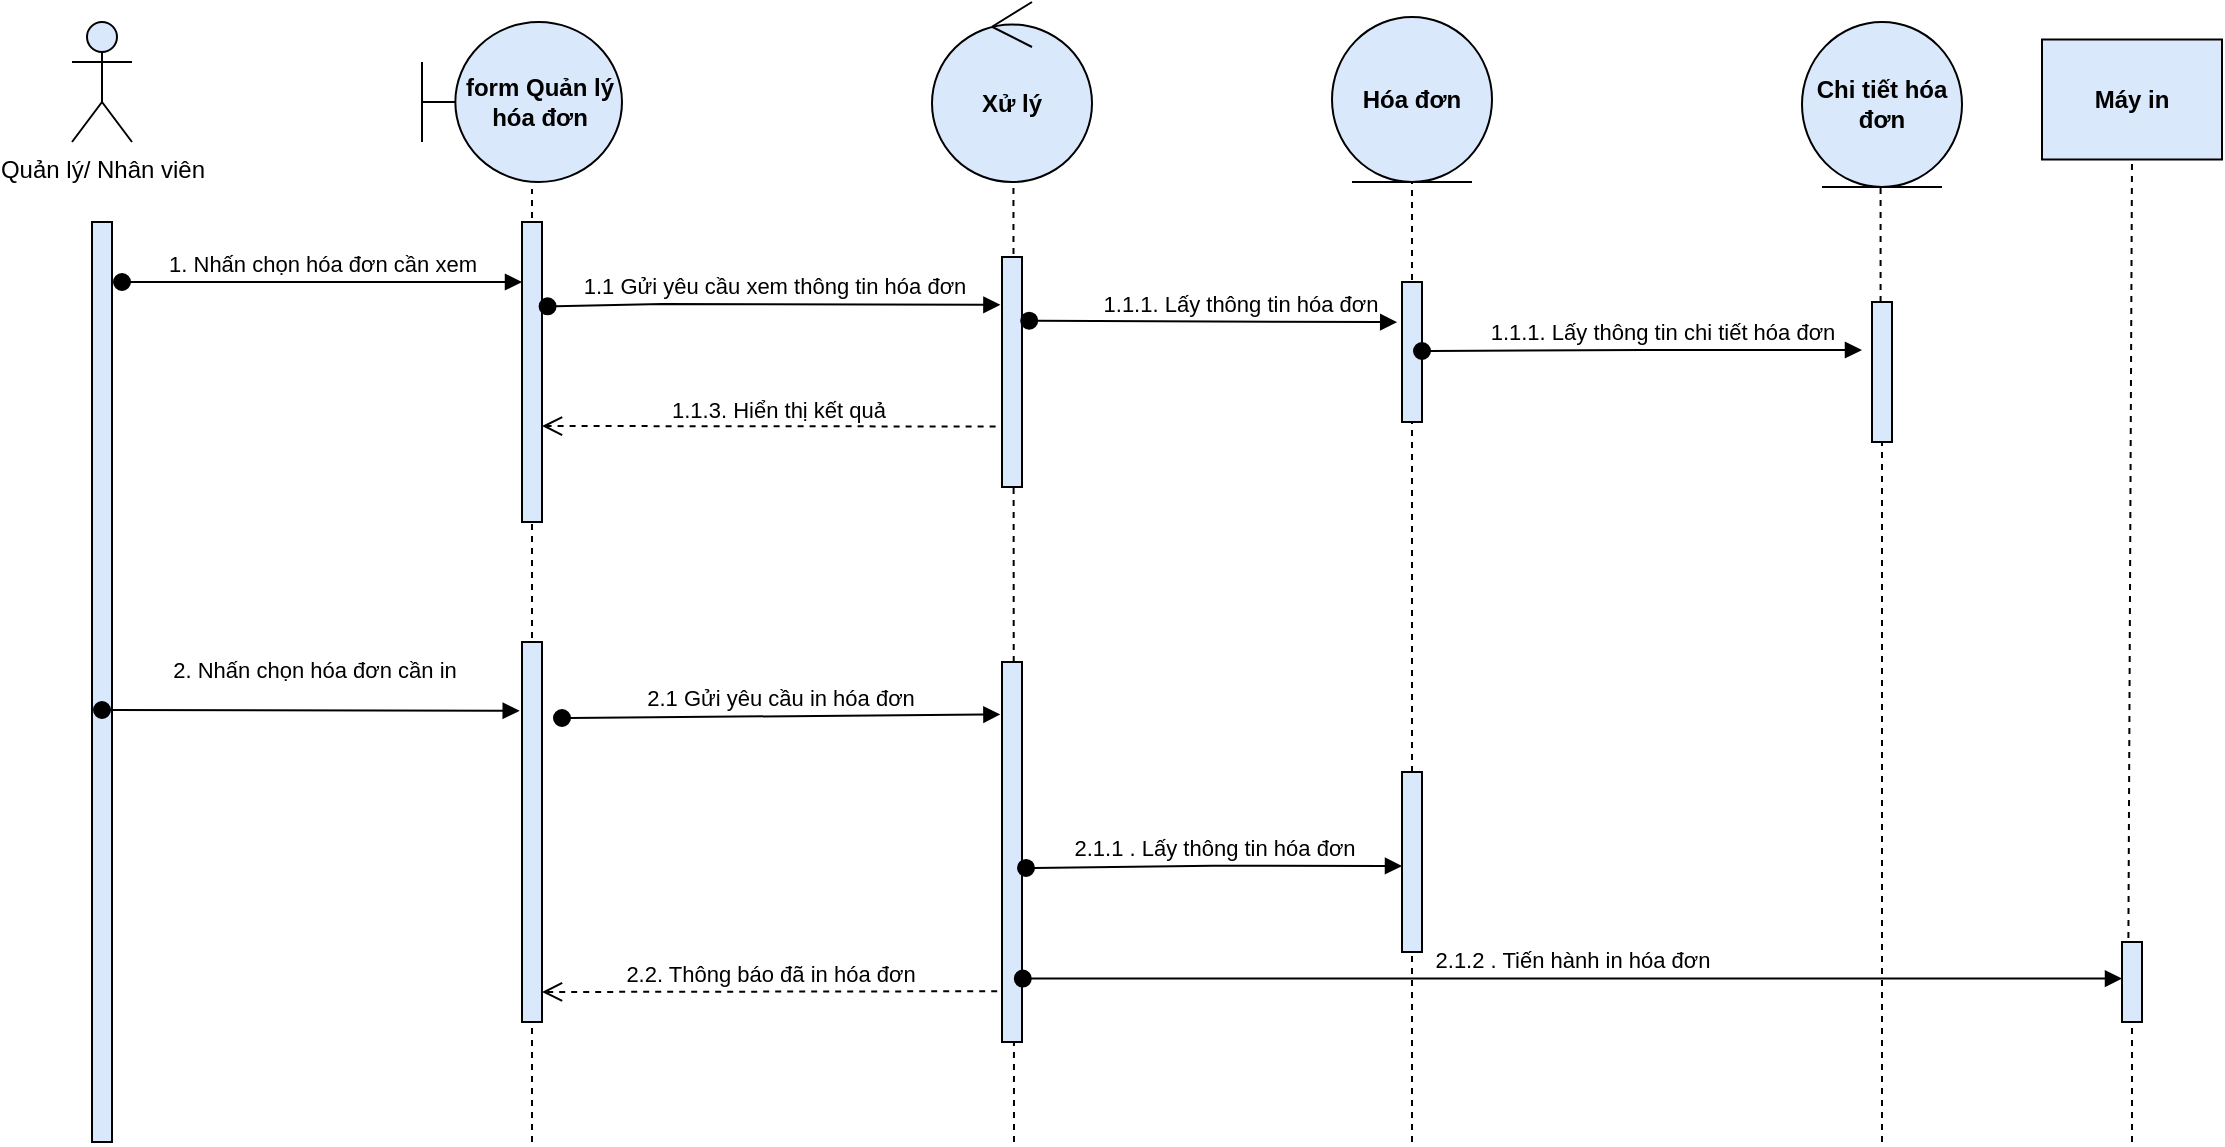 <mxfile version="15.8.6" type="google"><diagram id="tD-RyI0-vy4-Hu1QnFfr" name="Page-1"><mxGraphModel dx="570" dy="331" grid="1" gridSize="10" guides="1" tooltips="1" connect="1" arrows="1" fold="1" page="1" pageScale="1" pageWidth="850" pageHeight="1100" math="0" shadow="0"><root><mxCell id="0"/><mxCell id="1" parent="0"/><mxCell id="dsYQEjOA3zsfv6s8XOpf-2" value="" style="endArrow=none;dashed=1;html=1;rounded=0;entryX=0.5;entryY=1;entryDx=0;entryDy=0;startArrow=none;fillColor=#dae8fc;strokeColor=#000000;" parent="1" source="dsYQEjOA3zsfv6s8XOpf-22" target="dsYQEjOA3zsfv6s8XOpf-9" edge="1"><mxGeometry width="50" height="50" relative="1" as="geometry"><mxPoint x="775" y="970" as="sourcePoint"/><mxPoint x="775.56" y="261.88" as="targetPoint"/></mxGeometry></mxCell><mxCell id="dsYQEjOA3zsfv6s8XOpf-3" value="" style="endArrow=none;dashed=1;html=1;rounded=0;entryX=0.509;entryY=0.998;entryDx=0;entryDy=0;entryPerimeter=0;fillColor=#dae8fc;strokeColor=#000000;" parent="1" target="dsYQEjOA3zsfv6s8XOpf-8" edge="1"><mxGeometry width="50" height="50" relative="1" as="geometry"><mxPoint x="576" y="720" as="sourcePoint"/><mxPoint x="574.5" y="277.5" as="targetPoint"/></mxGeometry></mxCell><mxCell id="dsYQEjOA3zsfv6s8XOpf-4" value="" style="endArrow=none;dashed=1;html=1;rounded=0;entryX=0.55;entryY=1.043;entryDx=0;entryDy=0;entryPerimeter=0;fillColor=#dae8fc;strokeColor=#000000;startArrow=none;" parent="1" target="dsYQEjOA3zsfv6s8XOpf-7" edge="1"><mxGeometry width="50" height="50" relative="1" as="geometry"><mxPoint x="335" y="720" as="sourcePoint"/><mxPoint x="450" y="320" as="targetPoint"/></mxGeometry></mxCell><mxCell id="dsYQEjOA3zsfv6s8XOpf-5" value="" style="html=1;points=[];perimeter=orthogonalPerimeter;fillColor=#dae8fc;strokeColor=#000000;" parent="1" vertex="1"><mxGeometry x="330" y="260" width="10" height="150" as="geometry"/></mxCell><mxCell id="dsYQEjOA3zsfv6s8XOpf-6" value="Quản lý/ Nhân viên" style="shape=umlActor;verticalLabelPosition=bottom;verticalAlign=top;html=1;fillColor=#dae8fc;strokeColor=#000000;" parent="1" vertex="1"><mxGeometry x="105" y="160" width="30" height="60" as="geometry"/></mxCell><mxCell id="dsYQEjOA3zsfv6s8XOpf-7" value="&lt;b&gt;form Quản lý hóa đơn&lt;/b&gt;" style="shape=umlBoundary;whiteSpace=wrap;html=1;fillColor=#dae8fc;strokeColor=#000000;" parent="1" vertex="1"><mxGeometry x="280" y="160" width="100" height="80" as="geometry"/></mxCell><mxCell id="dsYQEjOA3zsfv6s8XOpf-8" value="&lt;b&gt;Xử lý&lt;/b&gt;" style="ellipse;shape=umlControl;whiteSpace=wrap;html=1;fillColor=#dae8fc;strokeColor=#000000;" parent="1" vertex="1"><mxGeometry x="535" y="150" width="80" height="90" as="geometry"/></mxCell><mxCell id="dsYQEjOA3zsfv6s8XOpf-9" value="&lt;b&gt;Hóa đơn&lt;/b&gt;" style="ellipse;shape=umlEntity;whiteSpace=wrap;html=1;fillColor=#dae8fc;strokeColor=#000000;" parent="1" vertex="1"><mxGeometry x="735" y="157.5" width="80" height="82.5" as="geometry"/></mxCell><mxCell id="dsYQEjOA3zsfv6s8XOpf-10" value="" style="html=1;points=[];perimeter=orthogonalPerimeter;fillColor=#dae8fc;strokeColor=#000000;" parent="1" vertex="1"><mxGeometry x="115" y="260" width="10" height="460" as="geometry"/></mxCell><mxCell id="dsYQEjOA3zsfv6s8XOpf-11" value="" style="html=1;points=[];perimeter=orthogonalPerimeter;fillColor=#dae8fc;strokeColor=#000000;" parent="1" vertex="1"><mxGeometry x="570" y="277.5" width="10" height="115" as="geometry"/></mxCell><mxCell id="dsYQEjOA3zsfv6s8XOpf-12" value="1. Nhấn chọn hóa đơn cần xem" style="html=1;verticalAlign=bottom;startArrow=oval;endArrow=block;startSize=8;rounded=0;fillColor=#dae8fc;strokeColor=#000000;" parent="1" edge="1"><mxGeometry relative="1" as="geometry"><mxPoint x="130" y="290" as="sourcePoint"/><mxPoint x="330" y="290" as="targetPoint"/><Array as="points"/></mxGeometry></mxCell><mxCell id="dsYQEjOA3zsfv6s8XOpf-13" value="1.1 Gửi yêu cầu xem thông tin hóa đơn" style="html=1;verticalAlign=bottom;startArrow=oval;endArrow=block;startSize=8;rounded=0;entryX=-0.08;entryY=0.208;entryDx=0;entryDy=0;entryPerimeter=0;exitX=1.28;exitY=0.281;exitDx=0;exitDy=0;exitPerimeter=0;fillColor=#dae8fc;strokeColor=#000000;" parent="1" source="dsYQEjOA3zsfv6s8XOpf-5" target="dsYQEjOA3zsfv6s8XOpf-11" edge="1"><mxGeometry relative="1" as="geometry"><mxPoint x="343" y="258" as="sourcePoint"/><mxPoint x="335" y="302" as="targetPoint"/><Array as="points"><mxPoint x="400" y="301"/></Array></mxGeometry></mxCell><mxCell id="dsYQEjOA3zsfv6s8XOpf-15" value="" style="html=1;points=[];perimeter=orthogonalPerimeter;fillColor=#dae8fc;strokeColor=#000000;" parent="1" vertex="1"><mxGeometry x="770" y="290" width="10" height="70" as="geometry"/></mxCell><mxCell id="dsYQEjOA3zsfv6s8XOpf-16" value="1.1.1. Lấy thông tin hóa đơn" style="html=1;verticalAlign=bottom;startArrow=oval;endArrow=block;startSize=8;rounded=0;entryX=-0.24;entryY=0.287;entryDx=0;entryDy=0;entryPerimeter=0;exitX=1.36;exitY=0.277;exitDx=0;exitDy=0;exitPerimeter=0;fillColor=#dae8fc;strokeColor=#000000;" parent="1" source="dsYQEjOA3zsfv6s8XOpf-11" target="dsYQEjOA3zsfv6s8XOpf-15" edge="1"><mxGeometry x="0.139" relative="1" as="geometry"><mxPoint x="587" y="225" as="sourcePoint"/><mxPoint x="810" y="225.165" as="targetPoint"/><Array as="points"/><mxPoint as="offset"/></mxGeometry></mxCell><mxCell id="dsYQEjOA3zsfv6s8XOpf-17" value="2. Nhấn chọn hóa đơn cần in" style="html=1;verticalAlign=bottom;startArrow=oval;endArrow=block;startSize=8;rounded=0;entryX=-0.114;entryY=0.181;entryDx=0;entryDy=0;entryPerimeter=0;fillColor=#dae8fc;strokeColor=#000000;" parent="1" target="dsYQEjOA3zsfv6s8XOpf-18" edge="1"><mxGeometry x="0.01" y="11" relative="1" as="geometry"><mxPoint x="120" y="504" as="sourcePoint"/><mxPoint x="320" y="489" as="targetPoint"/><Array as="points"/><mxPoint as="offset"/></mxGeometry></mxCell><mxCell id="dsYQEjOA3zsfv6s8XOpf-18" value="" style="html=1;points=[];perimeter=orthogonalPerimeter;fillColor=#dae8fc;strokeColor=#000000;" parent="1" vertex="1"><mxGeometry x="330" y="470" width="10" height="190" as="geometry"/></mxCell><mxCell id="dsYQEjOA3zsfv6s8XOpf-19" value="2.1 Gửi yêu cầu in hóa đơn" style="html=1;verticalAlign=bottom;startArrow=oval;endArrow=block;startSize=8;rounded=0;entryX=-0.08;entryY=0.138;entryDx=0;entryDy=0;entryPerimeter=0;fillColor=#dae8fc;strokeColor=#000000;" parent="1" target="dsYQEjOA3zsfv6s8XOpf-20" edge="1"><mxGeometry relative="1" as="geometry"><mxPoint x="350" y="508" as="sourcePoint"/><mxPoint x="570" y="500" as="targetPoint"/><Array as="points"/></mxGeometry></mxCell><mxCell id="dsYQEjOA3zsfv6s8XOpf-20" value="" style="html=1;points=[];perimeter=orthogonalPerimeter;fillColor=#dae8fc;strokeColor=#000000;" parent="1" vertex="1"><mxGeometry x="570" y="480" width="10" height="190" as="geometry"/></mxCell><mxCell id="dsYQEjOA3zsfv6s8XOpf-24" value="2.1.1 . Lấy thông tin hóa đơn" style="html=1;verticalAlign=bottom;startArrow=oval;endArrow=block;startSize=8;rounded=0;exitX=1.2;exitY=0.433;exitDx=0;exitDy=0;exitPerimeter=0;fillColor=#dae8fc;strokeColor=#000000;" parent="1" edge="1"><mxGeometry relative="1" as="geometry"><mxPoint x="582" y="582.99" as="sourcePoint"/><mxPoint x="770" y="582" as="targetPoint"/><Array as="points"><mxPoint x="675.2" y="581.87"/></Array></mxGeometry></mxCell><mxCell id="dsYQEjOA3zsfv6s8XOpf-34" value="1.1.3. Hiển thị kết quả" style="html=1;verticalAlign=bottom;endArrow=open;dashed=1;endSize=8;rounded=0;exitX=-0.32;exitY=0.737;exitDx=0;exitDy=0;exitPerimeter=0;fillColor=#dae8fc;strokeColor=#000000;" parent="1" source="dsYQEjOA3zsfv6s8XOpf-11" edge="1"><mxGeometry x="-0.039" y="1" relative="1" as="geometry"><mxPoint x="525.6" y="360.0" as="sourcePoint"/><mxPoint x="340" y="362" as="targetPoint"/><Array as="points"/><mxPoint as="offset"/></mxGeometry></mxCell><mxCell id="dsYQEjOA3zsfv6s8XOpf-36" value="2.2. Thông báo đã in hóa đơn" style="html=1;verticalAlign=bottom;endArrow=open;dashed=1;endSize=8;rounded=0;exitX=-0.24;exitY=0.487;exitDx=0;exitDy=0;exitPerimeter=0;entryX=1;entryY=0.5;entryDx=0;entryDy=0;entryPerimeter=0;fillColor=#dae8fc;strokeColor=#000000;" parent="1" edge="1"><mxGeometry relative="1" as="geometry"><mxPoint x="567.6" y="644.61" as="sourcePoint"/><mxPoint x="340" y="645" as="targetPoint"/></mxGeometry></mxCell><mxCell id="dsYQEjOA3zsfv6s8XOpf-41" value="&lt;b&gt;Chi tiết hóa đơn&lt;/b&gt;" style="ellipse;shape=umlEntity;whiteSpace=wrap;html=1;fillColor=#dae8fc;strokeColor=#000000;" parent="1" vertex="1"><mxGeometry x="970" y="160" width="80" height="82.5" as="geometry"/></mxCell><mxCell id="dsYQEjOA3zsfv6s8XOpf-42" value="1.1.1. Lấy thông tin chi tiết hóa đơn" style="html=1;verticalAlign=bottom;startArrow=oval;endArrow=block;startSize=8;rounded=0;exitX=1.36;exitY=0.277;exitDx=0;exitDy=0;exitPerimeter=0;fillColor=#dae8fc;strokeColor=#000000;" parent="1" edge="1"><mxGeometry x="0.091" relative="1" as="geometry"><mxPoint x="780.0" y="324.495" as="sourcePoint"/><mxPoint x="1000" y="324" as="targetPoint"/><Array as="points"><mxPoint x="890" y="324"/></Array><mxPoint as="offset"/></mxGeometry></mxCell><mxCell id="dsYQEjOA3zsfv6s8XOpf-43" value="" style="endArrow=none;dashed=1;html=1;rounded=0;entryX=0.5;entryY=1;entryDx=0;entryDy=0;startArrow=none;fillColor=#dae8fc;strokeColor=#000000;" parent="1" source="dsYQEjOA3zsfv6s8XOpf-44" edge="1"><mxGeometry width="50" height="50" relative="1" as="geometry"><mxPoint x="1009.29" y="820" as="sourcePoint"/><mxPoint x="1009.29" y="240" as="targetPoint"/></mxGeometry></mxCell><mxCell id="dsYQEjOA3zsfv6s8XOpf-44" value="" style="html=1;points=[];perimeter=orthogonalPerimeter;fillColor=#dae8fc;strokeColor=#000000;" parent="1" vertex="1"><mxGeometry x="1005" y="300" width="10" height="70" as="geometry"/></mxCell><mxCell id="dsYQEjOA3zsfv6s8XOpf-45" value="" style="endArrow=none;dashed=1;html=1;rounded=0;entryX=0.5;entryY=1;entryDx=0;entryDy=0;startArrow=none;fillColor=#dae8fc;strokeColor=#000000;" parent="1" target="dsYQEjOA3zsfv6s8XOpf-44" edge="1"><mxGeometry width="50" height="50" relative="1" as="geometry"><mxPoint x="1010" y="720" as="sourcePoint"/><mxPoint x="1009.29" y="240" as="targetPoint"/></mxGeometry></mxCell><mxCell id="dsYQEjOA3zsfv6s8XOpf-49" value="&lt;b&gt;Máy in&lt;/b&gt;" style="rounded=0;whiteSpace=wrap;html=1;fillColor=#dae8fc;strokeColor=#000000;" parent="1" vertex="1"><mxGeometry x="1090" y="168.75" width="90" height="60" as="geometry"/></mxCell><mxCell id="dsYQEjOA3zsfv6s8XOpf-50" value="" style="endArrow=none;dashed=1;html=1;rounded=0;startArrow=none;fillColor=#dae8fc;strokeColor=#000000;exitX=0.32;exitY=-0.05;exitDx=0;exitDy=0;exitPerimeter=0;entryX=0.5;entryY=1;entryDx=0;entryDy=0;" parent="1" edge="1" target="dsYQEjOA3zsfv6s8XOpf-49" source="dsYQEjOA3zsfv6s8XOpf-46"><mxGeometry width="50" height="50" relative="1" as="geometry"><mxPoint x="1140" y="570" as="sourcePoint"/><mxPoint x="1133" y="230" as="targetPoint"/></mxGeometry></mxCell><mxCell id="dsYQEjOA3zsfv6s8XOpf-46" value="" style="html=1;points=[];perimeter=orthogonalPerimeter;fillColor=#dae8fc;strokeColor=#000000;" parent="1" vertex="1"><mxGeometry x="1130" y="620" width="10" height="40" as="geometry"/></mxCell><mxCell id="dsYQEjOA3zsfv6s8XOpf-51" value="" style="endArrow=none;dashed=1;html=1;rounded=0;entryX=0.5;entryY=1;entryDx=0;entryDy=0;startArrow=none;fillColor=#dae8fc;strokeColor=#000000;" parent="1" target="dsYQEjOA3zsfv6s8XOpf-46" edge="1"><mxGeometry width="50" height="50" relative="1" as="geometry"><mxPoint x="1135" y="720" as="sourcePoint"/><mxPoint x="1149.29" y="240" as="targetPoint"/></mxGeometry></mxCell><mxCell id="dsYQEjOA3zsfv6s8XOpf-53" value="2.1.2 . Tiến hành in hóa đơn" style="html=1;verticalAlign=bottom;startArrow=oval;endArrow=block;startSize=8;rounded=0;fillColor=#dae8fc;strokeColor=#000000;exitX=1.04;exitY=0.833;exitDx=0;exitDy=0;exitPerimeter=0;" parent="1" source="dsYQEjOA3zsfv6s8XOpf-20" target="dsYQEjOA3zsfv6s8XOpf-46" edge="1"><mxGeometry relative="1" as="geometry"><mxPoint x="880.0" y="592.99" as="sourcePoint"/><mxPoint x="1068" y="592" as="targetPoint"/><Array as="points"/></mxGeometry></mxCell><mxCell id="dsYQEjOA3zsfv6s8XOpf-22" value="" style="html=1;points=[];perimeter=orthogonalPerimeter;fillColor=#dae8fc;strokeColor=#000000;" parent="1" vertex="1"><mxGeometry x="770" y="535" width="10" height="90" as="geometry"/></mxCell><mxCell id="L8OH4Npw8XphTVn7OWCA-1" value="" style="endArrow=none;dashed=1;html=1;rounded=0;entryX=0.5;entryY=1;entryDx=0;entryDy=0;startArrow=none;fillColor=#dae8fc;strokeColor=#000000;" edge="1" parent="1" target="dsYQEjOA3zsfv6s8XOpf-22"><mxGeometry width="50" height="50" relative="1" as="geometry"><mxPoint x="775" y="720" as="sourcePoint"/><mxPoint x="775" y="240" as="targetPoint"/></mxGeometry></mxCell></root></mxGraphModel></diagram></mxfile>